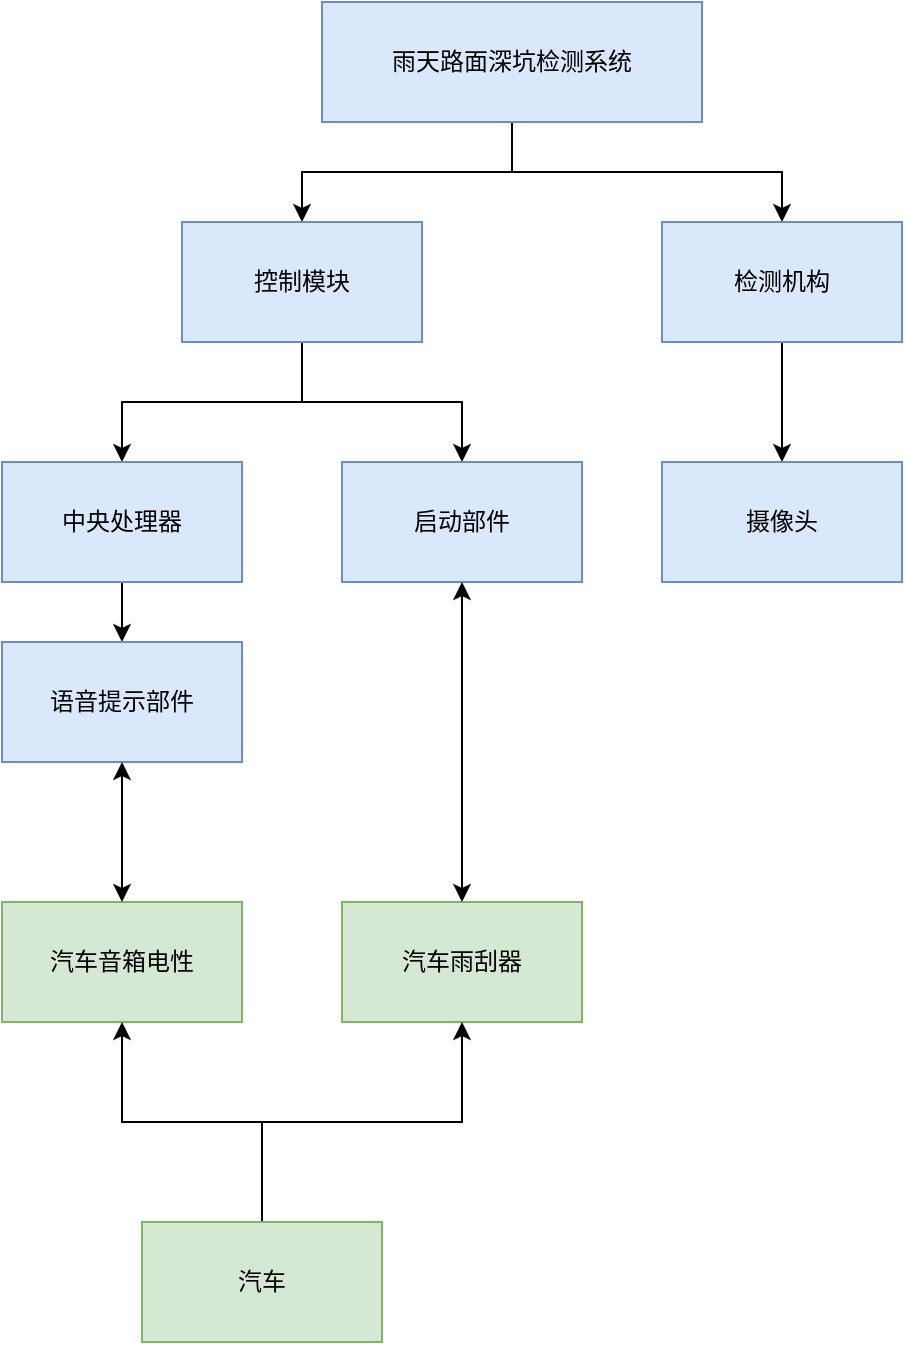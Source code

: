 <mxfile version="20.8.20" type="github">
  <diagram name="第 1 页" id="1UepaLrcdRGTGlDyjXf0">
    <mxGraphModel dx="1210" dy="612" grid="1" gridSize="10" guides="1" tooltips="1" connect="1" arrows="1" fold="1" page="1" pageScale="1" pageWidth="827" pageHeight="1169" math="0" shadow="0">
      <root>
        <mxCell id="0" />
        <mxCell id="1" parent="0" />
        <mxCell id="zBVHz-Jnh63N-da_ZJx6-4" style="edgeStyle=orthogonalEdgeStyle;rounded=0;orthogonalLoop=1;jettySize=auto;html=1;entryX=0.5;entryY=0;entryDx=0;entryDy=0;" edge="1" parent="1" source="zBVHz-Jnh63N-da_ZJx6-1" target="zBVHz-Jnh63N-da_ZJx6-2">
          <mxGeometry relative="1" as="geometry" />
        </mxCell>
        <mxCell id="zBVHz-Jnh63N-da_ZJx6-5" style="edgeStyle=orthogonalEdgeStyle;rounded=0;orthogonalLoop=1;jettySize=auto;html=1;entryX=0.5;entryY=0;entryDx=0;entryDy=0;" edge="1" parent="1" source="zBVHz-Jnh63N-da_ZJx6-1" target="zBVHz-Jnh63N-da_ZJx6-3">
          <mxGeometry relative="1" as="geometry" />
        </mxCell>
        <mxCell id="zBVHz-Jnh63N-da_ZJx6-1" value="雨天路面深坑检测系统 &lt;br/&gt;" style="rounded=0;whiteSpace=wrap;html=1;fillColor=#dae8fc;strokeColor=#6c8ebf;" vertex="1" parent="1">
          <mxGeometry x="330" y="90" width="190" height="60" as="geometry" />
        </mxCell>
        <mxCell id="zBVHz-Jnh63N-da_ZJx6-8" style="edgeStyle=orthogonalEdgeStyle;rounded=0;orthogonalLoop=1;jettySize=auto;html=1;entryX=0.5;entryY=0;entryDx=0;entryDy=0;" edge="1" parent="1" source="zBVHz-Jnh63N-da_ZJx6-2" target="zBVHz-Jnh63N-da_ZJx6-6">
          <mxGeometry relative="1" as="geometry" />
        </mxCell>
        <mxCell id="zBVHz-Jnh63N-da_ZJx6-9" style="edgeStyle=orthogonalEdgeStyle;rounded=0;orthogonalLoop=1;jettySize=auto;html=1;entryX=0.5;entryY=0;entryDx=0;entryDy=0;" edge="1" parent="1" source="zBVHz-Jnh63N-da_ZJx6-2" target="zBVHz-Jnh63N-da_ZJx6-7">
          <mxGeometry relative="1" as="geometry" />
        </mxCell>
        <mxCell id="zBVHz-Jnh63N-da_ZJx6-2" value="控制模块" style="rounded=0;whiteSpace=wrap;html=1;fillColor=#dae8fc;strokeColor=#6c8ebf;" vertex="1" parent="1">
          <mxGeometry x="260" y="200" width="120" height="60" as="geometry" />
        </mxCell>
        <mxCell id="zBVHz-Jnh63N-da_ZJx6-12" style="edgeStyle=orthogonalEdgeStyle;rounded=0;orthogonalLoop=1;jettySize=auto;html=1;" edge="1" parent="1" source="zBVHz-Jnh63N-da_ZJx6-3" target="zBVHz-Jnh63N-da_ZJx6-11">
          <mxGeometry relative="1" as="geometry" />
        </mxCell>
        <mxCell id="zBVHz-Jnh63N-da_ZJx6-3" value="检测机构 " style="rounded=0;whiteSpace=wrap;html=1;fillColor=#dae8fc;strokeColor=#6c8ebf;" vertex="1" parent="1">
          <mxGeometry x="500" y="200" width="120" height="60" as="geometry" />
        </mxCell>
        <mxCell id="zBVHz-Jnh63N-da_ZJx6-16" style="edgeStyle=orthogonalEdgeStyle;rounded=0;orthogonalLoop=1;jettySize=auto;html=1;" edge="1" parent="1" source="zBVHz-Jnh63N-da_ZJx6-6" target="zBVHz-Jnh63N-da_ZJx6-15">
          <mxGeometry relative="1" as="geometry" />
        </mxCell>
        <mxCell id="zBVHz-Jnh63N-da_ZJx6-6" value="中央处理器" style="rounded=0;whiteSpace=wrap;html=1;fillColor=#dae8fc;strokeColor=#6c8ebf;" vertex="1" parent="1">
          <mxGeometry x="170" y="320" width="120" height="60" as="geometry" />
        </mxCell>
        <mxCell id="zBVHz-Jnh63N-da_ZJx6-7" value="启动部件 " style="rounded=0;whiteSpace=wrap;html=1;fillColor=#dae8fc;strokeColor=#6c8ebf;" vertex="1" parent="1">
          <mxGeometry x="340" y="320" width="120" height="60" as="geometry" />
        </mxCell>
        <mxCell id="zBVHz-Jnh63N-da_ZJx6-10" value="汽车雨刮器 &lt;br/&gt;" style="rounded=0;whiteSpace=wrap;html=1;fillColor=#d5e8d4;strokeColor=#82b366;" vertex="1" parent="1">
          <mxGeometry x="340" y="540" width="120" height="60" as="geometry" />
        </mxCell>
        <mxCell id="zBVHz-Jnh63N-da_ZJx6-11" value="摄像头" style="rounded=0;whiteSpace=wrap;html=1;fillColor=#dae8fc;strokeColor=#6c8ebf;" vertex="1" parent="1">
          <mxGeometry x="500" y="320" width="120" height="60" as="geometry" />
        </mxCell>
        <mxCell id="zBVHz-Jnh63N-da_ZJx6-13" value="汽车音箱电性 " style="rounded=0;whiteSpace=wrap;html=1;fillColor=#d5e8d4;strokeColor=#82b366;" vertex="1" parent="1">
          <mxGeometry x="170" y="540" width="120" height="60" as="geometry" />
        </mxCell>
        <mxCell id="zBVHz-Jnh63N-da_ZJx6-17" style="edgeStyle=orthogonalEdgeStyle;rounded=0;orthogonalLoop=1;jettySize=auto;html=1;entryX=0.5;entryY=1;entryDx=0;entryDy=0;" edge="1" parent="1" source="zBVHz-Jnh63N-da_ZJx6-14" target="zBVHz-Jnh63N-da_ZJx6-13">
          <mxGeometry relative="1" as="geometry" />
        </mxCell>
        <mxCell id="zBVHz-Jnh63N-da_ZJx6-19" style="edgeStyle=orthogonalEdgeStyle;rounded=0;orthogonalLoop=1;jettySize=auto;html=1;entryX=0.5;entryY=1;entryDx=0;entryDy=0;" edge="1" parent="1" source="zBVHz-Jnh63N-da_ZJx6-14" target="zBVHz-Jnh63N-da_ZJx6-10">
          <mxGeometry relative="1" as="geometry" />
        </mxCell>
        <mxCell id="zBVHz-Jnh63N-da_ZJx6-14" value="汽车" style="rounded=0;whiteSpace=wrap;html=1;fillColor=#d5e8d4;strokeColor=#82b366;" vertex="1" parent="1">
          <mxGeometry x="240" y="700" width="120" height="60" as="geometry" />
        </mxCell>
        <mxCell id="zBVHz-Jnh63N-da_ZJx6-15" value="语音提示部件" style="rounded=0;whiteSpace=wrap;html=1;fillColor=#dae8fc;strokeColor=#6c8ebf;" vertex="1" parent="1">
          <mxGeometry x="170" y="410" width="120" height="60" as="geometry" />
        </mxCell>
        <mxCell id="zBVHz-Jnh63N-da_ZJx6-20" value="" style="endArrow=classic;startArrow=classic;html=1;rounded=0;exitX=0.5;exitY=0;exitDx=0;exitDy=0;entryX=0.5;entryY=1;entryDx=0;entryDy=0;" edge="1" parent="1" source="zBVHz-Jnh63N-da_ZJx6-10" target="zBVHz-Jnh63N-da_ZJx6-7">
          <mxGeometry width="50" height="50" relative="1" as="geometry">
            <mxPoint x="410" y="550" as="sourcePoint" />
            <mxPoint x="460" y="500" as="targetPoint" />
          </mxGeometry>
        </mxCell>
        <mxCell id="zBVHz-Jnh63N-da_ZJx6-22" value="" style="endArrow=classic;startArrow=classic;html=1;rounded=0;entryX=0.5;entryY=1;entryDx=0;entryDy=0;" edge="1" parent="1" source="zBVHz-Jnh63N-da_ZJx6-13" target="zBVHz-Jnh63N-da_ZJx6-15">
          <mxGeometry width="50" height="50" relative="1" as="geometry">
            <mxPoint x="140" y="560" as="sourcePoint" />
            <mxPoint x="190" y="510" as="targetPoint" />
          </mxGeometry>
        </mxCell>
      </root>
    </mxGraphModel>
  </diagram>
</mxfile>
